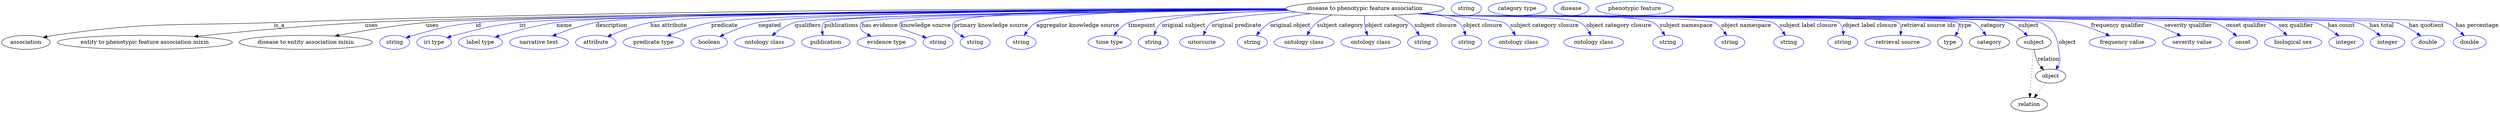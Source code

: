digraph {
	graph [bb="0,0,6401.4,283"];
	node [label="\N"];
	"disease to phenotypic feature association"	[height=0.5,
		label="disease to phenotypic feature association",
		pos="3494.4,265",
		width=5.6328];
	association	[height=0.5,
		pos="62.394,178",
		width=1.7332];
	"disease to phenotypic feature association" -> association	[label=is_a,
		lp="712.39,221.5",
		pos="e,106.72,190.74 3291.3,264.65 2830.2,265.43 1669,263.45 698.39,229 447.46,220.09 382.85,232.32 134.39,196 128.61,195.16 122.61,194.07 \
116.66,192.87"];
	"entity to phenotypic feature association mixin"	[height=0.5,
		pos="367.39,178",
		width=6.2286];
	"disease to phenotypic feature association" -> "entity to phenotypic feature association mixin"	[label=uses,
		lp="948.89,221.5",
		pos="e,493.71,192.9 3292.2,263.19 2770.9,260.79 1390.1,252.35 932.39,229 785.74,221.52 618.22,205.79 503.91,193.96"];
	"disease to entity association mixin"	[height=0.5,
		pos="780.39,178",
		width=4.7482];
	"disease to phenotypic feature association" -> "disease to entity association mixin"	[label=uses,
		lp="1103.9,221.5",
		pos="e,854.76,194.26 3293.2,262.77 2754.1,259.24 1303.6,248.08 1087.4,229 1011.6,222.31 926.23,207.84 864.8,196.18"];
	id	[color=blue,
		height=0.5,
		label=string,
		pos="1007.4,178",
		width=1.0652];
	"disease to phenotypic feature association" -> id	[color=blue,
		label=id,
		lp="1222.4,221.5",
		pos="e,1036.4,189.98 3292.6,263.07 2773.5,260.37 1418.2,251.27 1215.4,229 1143.2,221.07 1125.3,215.5 1055.4,196 1052.3,195.13 1049.1,\
194.17 1045.9,193.15",
		style=solid];
	iri	[color=blue,
		height=0.5,
		label="iri type",
		pos="1108.4,178",
		width=1.2277];
	"disease to phenotypic feature association" -> iri	[color=blue,
		label=iri,
		lp="1335.4,221.5",
		pos="e,1141.3,190.2 3293,262.82 2792.6,259.58 1519.1,249.43 1327.4,229 1252.6,221.03 1234.2,214.85 1161.4,196 1158,195.13 1154.5,194.16 \
1151.1,193.15",
		style=solid];
	name	[color=blue,
		height=0.5,
		label="label type",
		pos="1227.4,178",
		width=1.5707];
	"disease to phenotypic feature association" -> name	[color=blue,
		label=name,
		lp="1442.4,221.5",
		pos="e,1265,191.45 3292.5,263.27 2807.6,261.13 1603.9,253.41 1422.4,229 1371.1,222.1 1313.9,206.45 1274.8,194.48",
		style=solid];
	description	[color=blue,
		height=0.5,
		label="narrative text",
		pos="1377.4,178",
		width=2.0943];
	"disease to phenotypic feature association" -> description	[color=blue,
		label=description,
		lp="1562.9,221.5",
		pos="e,1411.4,194.16 3291.8,264 2823.4,263.49 1692.8,259.11 1522.4,229 1487.3,222.8 1449.3,209.44 1421,198.08",
		style=solid];
	"has attribute"	[color=blue,
		height=0.5,
		label=attribute,
		pos="1522.4,178",
		width=1.4443];
	"disease to phenotypic feature association" -> "has attribute"	[color=blue,
		label="has attribute",
		lp="1709.4,221.5",
		pos="e,1552.2,192.84 3291.8,263.82 2848.4,262.89 1818.8,257.63 1662.4,229 1627.2,222.56 1589.1,208.43 1561.5,196.82",
		style=solid];
	predicate	[color=blue,
		height=0.5,
		label="predicate type",
		pos="1670.4,178",
		width=2.1665];
	"disease to phenotypic feature association" -> predicate	[color=blue,
		label=predicate,
		lp="1851.4,221.5",
		pos="e,1705.2,194.25 3292.3,263.25 2877.9,261.21 1958.8,253.91 1817.4,229 1781.9,222.74 1743.3,209.35 1714.6,198.01",
		style=solid];
	negated	[color=blue,
		height=0.5,
		label=boolean,
		pos="1813.4,178",
		width=1.2999];
	"disease to phenotypic feature association" -> negated	[color=blue,
		label=negated,
		lp="1967.4,221.5",
		pos="e,1840.3,193.06 3292.3,263.47 2901.1,261.86 2067.3,255.34 1938.4,229 1907.3,222.64 1873.9,208.93 1849.5,197.48",
		style=solid];
	qualifiers	[color=blue,
		height=0.5,
		label="ontology class",
		pos="1954.4,178",
		width=2.1304];
	"disease to phenotypic feature association" -> qualifiers	[color=blue,
		label=qualifiers,
		lp="2064.9,221.5",
		pos="e,1973.4,195.69 3294.1,262.09 2907.4,258.01 2090.5,247.28 2031.4,229 2013.4,223.42 1995.5,212.31 1981.6,201.97",
		style=solid];
	publications	[color=blue,
		height=0.5,
		label=publication,
		pos="2111.4,178",
		width=1.7332];
	"disease to phenotypic feature association" -> publications	[color=blue,
		label=publications,
		lp="2151.4,221.5",
		pos="e,2104.1,196.07 3293.3,262.52 2913.8,259.23 2127.8,249.91 2107.4,229 2101.5,222.97 2100.6,214.36 2101.8,205.99",
		style=solid];
	"has evidence"	[color=blue,
		height=0.5,
		label="evidence type",
		pos="2267.4,178",
		width=2.0943];
	"disease to phenotypic feature association" -> "has evidence"	[color=blue,
		label="has evidence",
		lp="2249.9,221.5",
		pos="e,2227.8,193.44 3294.1,262.12 2936.2,258.29 2222.1,248.24 2203.4,229 2192.4,217.75 2203.1,206.82 2218.7,198.07",
		style=solid];
	"knowledge source"	[color=blue,
		height=0.5,
		label=string,
		pos="2399.4,178",
		width=1.0652];
	"disease to phenotypic feature association" -> "knowledge source"	[color=blue,
		label="knowledge source",
		lp="2367.9,221.5",
		pos="e,2369.8,189.58 3294.9,261.65 2960.2,257.23 2320.4,246.51 2303.4,229 2298.8,224.22 2299.6,219.46 2303.4,214 2303.9,213.35 2333.9,\
202.45 2360.3,192.98",
		style=solid];
	"primary knowledge source"	[color=blue,
		height=0.5,
		label=string,
		pos="2494.4,178",
		width=1.0652];
	"disease to phenotypic feature association" -> "primary knowledge source"	[color=blue,
		label="primary knowledge source",
		lp="2535.4,221.5",
		pos="e,2467,190.73 3291.4,264.43 2993.4,264.03 2469.5,259.04 2440.4,229 2429.2,217.46 2442.1,205.19 2458,195.7",
		style=solid];
	"aggregator knowledge source"	[color=blue,
		height=0.5,
		label=string,
		pos="2612.4,178",
		width=1.0652];
	"disease to phenotypic feature association" -> "aggregator knowledge source"	[color=blue,
		label="aggregator knowledge source",
		lp="2757.9,221.5",
		pos="e,2620.4,195.66 3291.7,264.44 3060.3,263.56 2706.8,257.47 2651.4,229 2640.8,223.53 2632.1,213.68 2625.7,204.17",
		style=solid];
	timepoint	[color=blue,
		height=0.5,
		label="time type",
		pos="2839.4,178",
		width=1.5346];
	"disease to phenotypic feature association" -> timepoint	[color=blue,
		label=timepoint,
		lp="2922.4,221.5",
		pos="e,2850.2,195.66 3299.7,259.86 3136.5,255.22 2924.3,246 2887.4,229 2875.3,223.41 2864.6,213.28 2856.5,203.59",
		style=solid];
	"original subject"	[color=blue,
		height=0.5,
		label=string,
		pos="2951.4,178",
		width=1.0652];
	"disease to phenotypic feature association" -> "original subject"	[color=blue,
		label="original subject",
		lp="3029.4,221.5",
		pos="e,2954.3,196.29 3297.8,260.53 3161.6,256.47 3000.1,247.74 2973.4,229 2965.6,223.54 2960.5,214.69 2957.3,205.94",
		style=solid];
	"original predicate"	[color=blue,
		height=0.5,
		label=uriorcurie,
		pos="3076.4,178",
		width=1.5887];
	"disease to phenotypic feature association" -> "original predicate"	[color=blue,
		label="original predicate",
		lp="3164.9,221.5",
		pos="e,3080.4,196.27 3317.8,256.13 3222.2,250.48 3119.9,241.62 3101.4,229 3093.4,223.52 3087.8,214.66 3084,205.92",
		style=solid];
	"original object"	[color=blue,
		height=0.5,
		label=string,
		pos="3205.4,178",
		width=1.0652];
	"disease to phenotypic feature association" -> "original object"	[color=blue,
		label="original object",
		lp="3302.9,221.5",
		pos="e,3216.2,195.75 3354.7,251.92 3311.5,246.45 3270.2,238.94 3251.4,229 3240.1,223.05 3230.1,213.18 3222.4,203.78",
		style=solid];
	"subject category"	[color=blue,
		height=0.5,
		label="ontology class",
		pos="3338.4,178",
		width=2.1304];
	"disease to phenotypic feature association" -> "subject category"	[color=blue,
		label="subject category",
		lp="3430.9,221.5",
		pos="e,3345.8,196.15 3409.6,248.53 3396.1,243.68 3382.8,237.33 3371.4,229 3362.9,222.8 3356,213.71 3350.7,204.98",
		style=solid];
	"object category"	[color=blue,
		height=0.5,
		label="ontology class",
		pos="3509.4,178",
		width=2.1304];
	"disease to phenotypic feature association" -> "object category"	[color=blue,
		label="object category",
		lp="3550.9,221.5",
		pos="e,3501.1,196.07 3493.2,246.71 3492.9,237 3493.2,224.72 3495.4,214 3495.9,211.27 3496.7,208.48 3497.6,205.72",
		style=solid];
	"subject closure"	[color=blue,
		height=0.5,
		label=string,
		pos="3642.4,178",
		width=1.0652];
	"disease to phenotypic feature association" -> "subject closure"	[color=blue,
		label="subject closure",
		lp="3675.9,221.5",
		pos="e,3633.9,196.05 3568.7,248.21 3582,243.37 3595.2,237.1 3606.4,229 3615.2,222.62 3622.8,213.38 3628.6,204.58",
		style=solid];
	"object closure"	[color=blue,
		height=0.5,
		label=string,
		pos="3755.4,178",
		width=1.0652];
	"disease to phenotypic feature association" -> "object closure"	[color=blue,
		label="object closure",
		lp="3796.4,221.5",
		pos="e,3752.7,196.01 3649.3,253.31 3686.4,248.11 3719.7,240.41 3734.4,229 3741.8,223.28 3746.6,214.49 3749.7,205.86",
		style=solid];
	"subject category closure"	[color=blue,
		height=0.5,
		label="ontology class",
		pos="3888.4,178",
		width=2.1304];
	"disease to phenotypic feature association" -> "subject category closure"	[color=blue,
		label="subject category closure",
		lp="3954.9,221.5",
		pos="e,3880.3,195.91 3639.3,252.41 3733.6,244.43 3840.8,234.34 3850.4,229 3860.5,223.36 3868.7,213.81 3875,204.55",
		style=solid];
	"object category closure"	[color=blue,
		height=0.5,
		label="ontology class",
		pos="4081.4,178",
		width=2.1304];
	"disease to phenotypic feature association" -> "object category closure"	[color=blue,
		label="object category closure",
		lp="4145.9,221.5",
		pos="e,4074.3,196.06 3636,252.11 3659.5,250.29 3683.6,248.51 3706.4,247 3744.1,244.49 4013.3,247.35 4046.4,229 4056.1,223.6 4063.8,214.22 \
4069.4,205.03",
		style=solid];
	"subject namespace"	[color=blue,
		height=0.5,
		label=string,
		pos="4271.4,178",
		width=1.0652];
	"disease to phenotypic feature association" -> "subject namespace"	[color=blue,
		label="subject namespace",
		lp="4318.4,221.5",
		pos="e,4263.7,195.68 3633.7,251.91 3658,250.07 3682.9,248.34 3706.4,247 3764.9,243.66 4181.4,255.93 4233.4,229 4243.8,223.61 4252.2,213.91 \
4258.4,204.49",
		style=solid];
	"object namespace"	[color=blue,
		height=0.5,
		label=string,
		pos="4430.4,178",
		width=1.0652];
	"disease to phenotypic feature association" -> "object namespace"	[color=blue,
		label="object namespace",
		lp="4472.4,221.5",
		pos="e,4422.1,195.74 3632.9,251.82 3657.4,249.97 3682.6,248.27 3706.4,247 3744.4,244.98 4356.4,245.92 4390.4,229 4401.2,223.62 4410.1,\
213.79 4416.7,204.27",
		style=solid];
	"subject label closure"	[color=blue,
		height=0.5,
		label=string,
		pos="4581.4,178",
		width=1.0652];
	"disease to phenotypic feature association" -> "subject label closure"	[color=blue,
		label="subject label closure",
		lp="4632.4,221.5",
		pos="e,4572.8,195.77 3632.3,251.77 3657,249.91 3682.4,248.22 3706.4,247 3752.7,244.65 4498.7,249.27 4540.4,229 4551.4,223.66 4560.4,213.84 \
4567.2,204.3",
		style=solid];
	"object label closure"	[color=blue,
		height=0.5,
		label=string,
		pos="4720.4,178",
		width=1.0652];
	"disease to phenotypic feature association" -> "object label closure"	[color=blue,
		label="object label closure",
		lp="4789.9,221.5",
		pos="e,4722,196.09 3631.7,251.74 3656.6,249.87 3682.2,248.18 3706.4,247 3734.3,245.63 4689,246.88 4710.4,229 4717.1,223.43 4720.1,214.79 \
4721.3,206.25",
		style=solid];
	"retrieval source ids"	[color=blue,
		height=0.5,
		label="retrieval source",
		pos="4861.4,178",
		width=2.347];
	"disease to phenotypic feature association" -> "retrieval source ids"	[color=blue,
		label="retrieval source ids",
		lp="4939.9,221.5",
		pos="e,4867.8,196.11 3631.4,251.71 3656.4,249.85 3682.1,248.16 3706.4,247 3738.5,245.46 4840.8,251.9 4863.4,229 4869.3,223.01 4870.4,\
214.42 4869.6,206.04",
		style=solid];
	type	[height=0.5,
		pos="4995.4,178",
		width=0.86659];
	"disease to phenotypic feature association" -> type	[color=blue,
		label=type,
		lp="5034.4,221.5",
		pos="e,5008.4,194.37 3631.2,251.7 3656.2,249.83 3682.1,248.14 3706.4,247 3724.5,246.15 5000.6,241.93 5013.4,229 5020.3,222 5018.3,212.18 \
5013.7,203.08",
		style=solid];
	category	[height=0.5,
		pos="5096.4,178",
		width=1.4263];
	"disease to phenotypic feature association" -> category	[color=blue,
		label=category,
		lp="5105.9,221.5",
		pos="e,5087.5,195.81 3631.2,251.69 3656.2,249.82 3682.1,248.14 3706.4,247 3743.8,245.25 5020.6,245.04 5054.4,229 5065.5,223.72 5074.8,\
213.91 5081.7,204.36",
		style=solid];
	subject	[height=0.5,
		pos="5210.4,178",
		width=1.2277];
	"disease to phenotypic feature association" -> subject	[color=blue,
		label=subject,
		lp="5196.4,221.5",
		pos="e,5194.5,195 3631.2,251.67 3656.2,249.8 3682.1,248.13 3706.4,247 3786,243.31 5065.7,254.07 5141.4,229 5158.2,223.43 5174.4,212.13 \
5186.9,201.68",
		style=solid];
	object	[height=0.5,
		pos="5253.4,91",
		width=1.0832];
	"disease to phenotypic feature association" -> object	[color=blue,
		label=object,
		lp="5296.4,178",
		pos="e,5266.8,108.09 3630.9,251.68 3656,249.8 3682,248.12 3706.4,247 3748.6,245.06 5187,244.27 5226.4,229 5268,212.87 5271.1,186.29 5276.4,\
142 5277.2,135.38 5278.3,133.39 5276.4,127 5275.4,123.55 5273.9,120.13 5272.1,116.85",
		style=solid];
	"frequency qualifier"	[color=blue,
		height=0.5,
		label="frequency value",
		pos="5437.4,178",
		width=2.3651];
	"disease to phenotypic feature association" -> "frequency qualifier"	[color=blue,
		label="frequency qualifier",
		lp="5425.4,221.5",
		pos="e,5405.2,194.72 3630.9,251.67 3656,249.79 3682,248.12 3706.4,247 3795.1,242.95 5217.1,245.37 5304.4,229 5336.1,223.05 5370.1,210.13 \
5395.8,198.91",
		style=solid];
	"severity qualifier"	[color=blue,
		height=0.5,
		label="severity value",
		pos="5616.4,178",
		width=2.1123];
	"disease to phenotypic feature association" -> "severity qualifier"	[color=blue,
		label="severity qualifier",
		lp="5606.4,221.5",
		pos="e,5587.6,194.85 3630.6,251.66 3655.8,249.78 3681.9,248.11 3706.4,247 3805.8,242.52 5400,249.15 5497.4,229 5525.7,223.14 5555.8,210.46 \
5578.6,199.33",
		style=solid];
	"onset qualifier"	[color=blue,
		height=0.5,
		label=onset,
		pos="5746.4,178",
		width=1.011];
	"disease to phenotypic feature association" -> "onset qualifier"	[color=blue,
		label="onset qualifier",
		lp="5754.9,221.5",
		pos="e,5729.7,194.31 3630.6,251.64 3655.8,249.77 3681.9,248.09 3706.4,247 3760.9,244.57 5619.2,245.06 5671.4,229 5689.8,223.32 5707.9,\
211.5 5721.7,200.78",
		style=solid];
	"sex qualifier"	[color=blue,
		height=0.5,
		label="biological sex",
		pos="5874.4,178",
		width=2.0401];
	"disease to phenotypic feature association" -> "sex qualifier"	[color=blue,
		label="sex qualifier",
		lp="5882.4,221.5",
		pos="e,5859.1,195.74 3630.6,251.63 3655.8,249.76 3681.9,248.09 3706.4,247 3764.8,244.41 5755.2,248.26 5810.4,229 5825.9,223.6 5840.5,\
212.8 5851.8,202.62",
		style=solid];
	"has count"	[color=blue,
		height=0.5,
		label=integer,
		pos="6010.4,178",
		width=1.2277];
	"disease to phenotypic feature association" -> "has count"	[color=blue,
		label="has count",
		lp="5998.4,221.5",
		pos="e,5992.1,194.57 3630.6,251.62 3655.8,249.75 3681.9,248.08 3706.4,247 3768.1,244.28 5871.1,246.27 5930.4,229 5949.8,223.34 5969.2,\
211.47 5984,200.72",
		style=solid];
	"has total"	[color=blue,
		height=0.5,
		label=integer,
		pos="6116.4,178",
		width=1.2277];
	"disease to phenotypic feature association" -> "has total"	[color=blue,
		label="has total",
		lp="6101.9,221.5",
		pos="e,6098.4,194.57 3630.3,251.64 3655.6,249.75 3681.8,248.08 3706.4,247 3771.1,244.16 5975.3,247.27 6037.4,229 6056.7,223.33 6075.8,\
211.47 6090.3,200.72",
		style=solid];
	"has quotient"	[color=blue,
		height=0.5,
		label=double,
		pos="6220.4,178",
		width=1.1735];
	"disease to phenotypic feature association" -> "has quotient"	[color=blue,
		label="has quotient",
		lp="6216.4,221.5",
		pos="e,6201.7,194.34 3630.3,251.63 3655.6,249.75 3681.8,248.08 3706.4,247 3773.9,244.05 6072.4,247.32 6137.4,229 6157.6,223.31 6177.8,\
211.33 6193.2,200.51",
		style=solid];
	"has percentage"	[color=blue,
		height=0.5,
		label=double,
		pos="6327.4,178",
		width=1.1735];
	"disease to phenotypic feature association" -> "has percentage"	[color=blue,
		label="has percentage",
		lp="6346.4,221.5",
		pos="e,6313.4,195 3630.3,251.62 3655.6,249.74 3681.8,248.07 3706.4,247 3777.4,243.91 6198.4,252.9 6265.4,229 6280.7,223.54 6295,212.56 \
6306,202.28",
		style=solid];
	association_type	[color=blue,
		height=0.5,
		label=string,
		pos="3753.4,265",
		width=1.0652];
	association_category	[color=blue,
		height=0.5,
		label="category type",
		pos="3884.4,265",
		width=2.0762];
	subject -> object	[label=relation,
		lp="5248.4,134.5",
		pos="e,5235.5,107.23 5211.5,159.55 5212.7,149.57 5215.2,137.07 5220.4,127 5222.6,122.68 5225.5,118.52 5228.7,114.66"];
	relation	[height=0.5,
		pos="5198.4,18",
		width=1.2999];
	subject -> relation	[pos="e,5199.7,36.188 5209.1,159.79 5207,132.48 5203,78.994 5200.5,46.38",
		style=dotted];
	"disease to phenotypic feature association_subject"	[color=blue,
		height=0.5,
		label=disease,
		pos="4022.4,265",
		width=1.2638];
	object -> relation	[pos="e,5211.2,35.54 5240.9,73.889 5234,64.939 5225.2,53.617 5217.4,43.584",
		style=dotted];
	"disease to phenotypic feature association_object"	[color=blue,
		height=0.5,
		label="phenotypic feature",
		pos="4184.4,265",
		width=2.7442];
}

